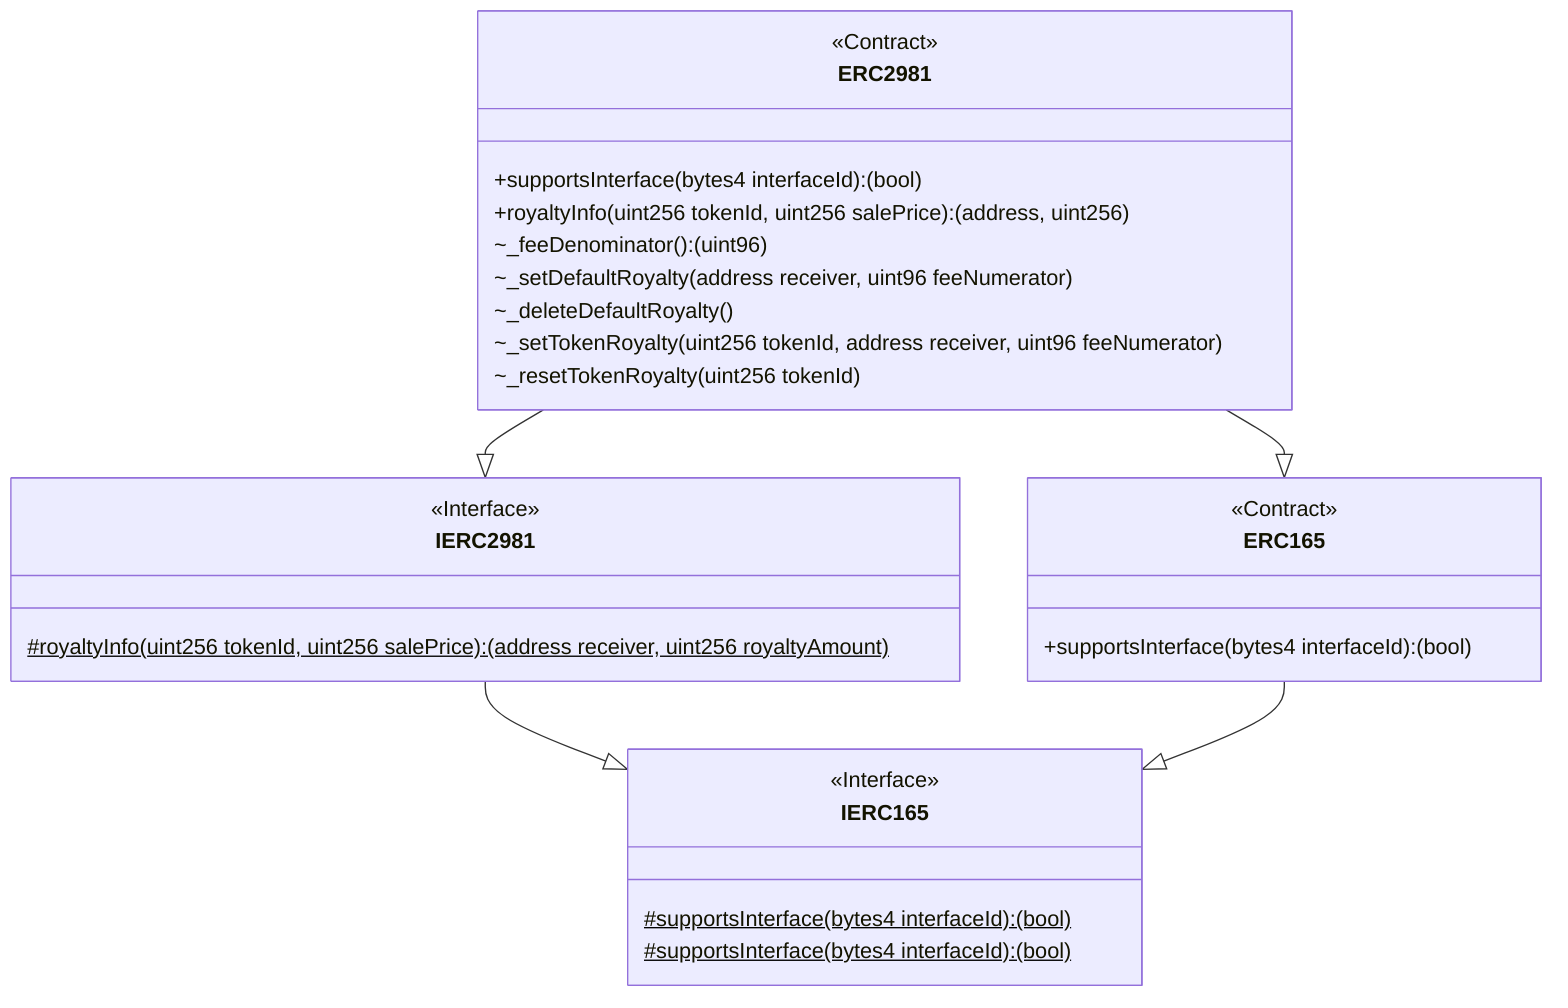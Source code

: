 classDiagram
  %% 1106:4027:1
  class ERC2981 {
    <<Contract>>
    +supportsInterface(bytes4 interfaceId): (bool)
    +royaltyInfo(uint256 tokenId, uint256 salePrice): (address, uint256)
    ~_feeDenominator(): (uint96)
    ~_setDefaultRoyalty(address receiver, uint96 feeNumerator)
    ~_deleteDefaultRoyalty()
    ~_setTokenRoyalty(uint256 tokenId, address receiver, uint96 feeNumerator)
    ~_resetTokenRoyalty(uint256 tokenId)
  }
  
  ERC2981 --|> IERC2981
  
  %% 454:417:0
  class IERC2981 {
    <<Interface>>
    #royaltyInfo(uint256 tokenId, uint256 salePrice): (address receiver, uint256 royaltyAmount)$
  }
  
  IERC2981 --|> IERC165
  
  %% 421:447:3
  class IERC165 {
    <<Interface>>
    #supportsInterface(bytes4 interfaceId): (bool)$
  }
  
  ERC2981 --|> ERC165
  
  %% 659:251:2
  class ERC165 {
    <<Contract>>
    +supportsInterface(bytes4 interfaceId): (bool)
  }
  
  ERC165 --|> IERC165
  
  %% 421:447:3
  class IERC165 {
    <<Interface>>
    #supportsInterface(bytes4 interfaceId): (bool)$
  }